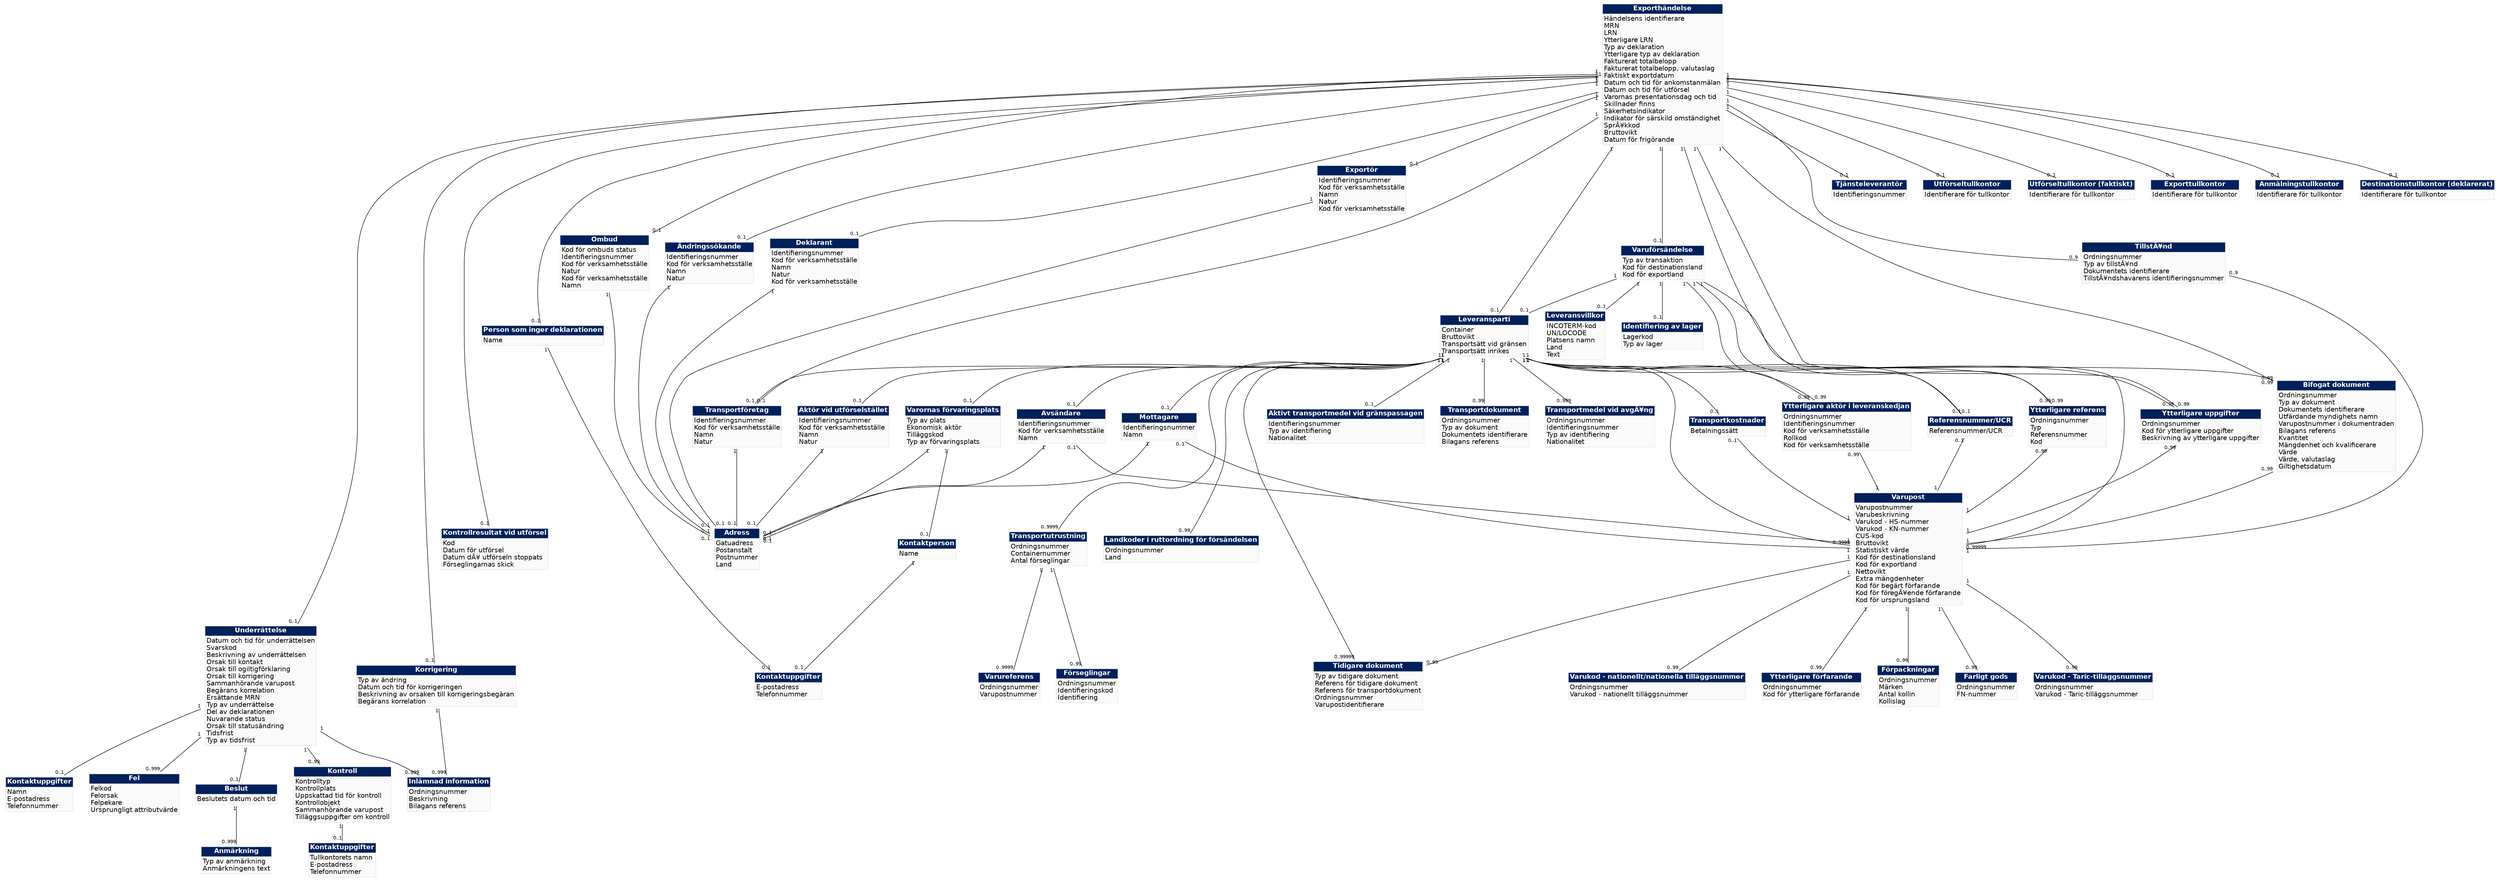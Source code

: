 Graph Export {
	node [shape=plaintext, fontname = "helvetica"];
	edge [fontname = "helvetica"];
	{rank=same "Notification" "Amendment" "Packaging"}
	{rank=same "TransportEquipment" "Itinerary" "ExitControlResult" "GoodsItem"}
	"ExportOperation" [label=<<table border="0" cellspacing="0" cellborder="1" color="#E3E5E9"><tr><td bgcolor="#00205B"><font color="white"><b>Exporthändelse</b></font></td></tr><tr><td bgcolor="#fafafa" align="left">Händelsens identifierare<br align="left"/>MRN<br align="left"/>LRN<br align="left"/>Ytterligare LRN<br align="left"/>Typ av deklaration<br align="left"/>Ytterligare typ av deklaration<br align="left"/>Fakturerat totalbelopp<br align="left"/>Fakturerat totalbelopp, valutaslag<br align="left"/>Faktiskt exportdatum<br align="left"/>Datum och tid för ankomstanmälan<br align="left"/>Datum och tid för utförsel<br align="left"/>Varornas presentationsdag och tid<br align="left"/>Skillnader finns<br align="left"/>Säkerhetsindikator<br align="left"/>Indikator för särskild omständighet<br align="left"/>SprÃ¥kkod<br align="left"/>Bruttovikt<br align="left"/>Datum för frigörande<br align="left"/></td></tr></table>>];
	"Amendment" [label=<<table border="0" cellspacing="0" cellborder="1" color="#E3E5E9"><tr><td bgcolor="#00205B"><font color="white"><b>Korrigering</b></font></td></tr><tr><td bgcolor="#fafafa" align="left">Typ av ändring<br align="left"/>Datum och tid för korrigeringen<br align="left"/>Beskrivning av orsaken till korrigeringsbegäran<br align="left"/>Begärans korrelation<br align="left"/></td></tr></table>>];
	"ProvidedInfo" [label=<<table border="0" cellspacing="0" cellborder="1" color="#E3E5E9"><tr><td bgcolor="#00205B"><font color="white"><b>Inlämnad information</b></font></td></tr><tr><td bgcolor="#fafafa" align="left">Ordningsnummer<br align="left"/>Beskrivning<br align="left"/>Bilagans referens<br align="left"/></td></tr></table>>];
	"Notification" [label=<<table border="0" cellspacing="0" cellborder="1" color="#E3E5E9"><tr><td bgcolor="#00205B"><font color="white"><b>Underrättelse</b></font></td></tr><tr><td bgcolor="#fafafa" align="left">Datum och tid för underrättelsen<br align="left"/>Svarskod<br align="left"/>Beskrivning av underrättelsen<br align="left"/>Orsak till kontakt<br align="left"/>Orsak till ogiltigförklaring<br align="left"/>Orsak till korrigering<br align="left"/>Sammanhörande varupost<br align="left"/>Begärans korrelation<br align="left"/>Ersättande MRN<br align="left"/>Typ av underrättelse<br align="left"/>Del av deklarationen<br align="left"/>Nuvarande status<br align="left"/>Orsak till statusändring<br align="left"/>Tidsfrist<br align="left"/>Typ av tidsfrist<br align="left"/></td></tr></table>>];
	"Agent" [label=<<table border="0" cellspacing="0" cellborder="1" color="#E3E5E9"><tr><td bgcolor="#00205B"><font color="white"><b>Ombud</b></font></td></tr><tr><td bgcolor="#fafafa" align="left">Kod för ombuds status<br align="left"/>Identifieringsnummer<br align="left"/>Kod för verksamhetsställe<br align="left"/>Natur<br align="left"/>Kod för verksamhetsställe<br align="left"/>Namn<br align="left"/></td></tr></table>>];
	"Applicant" [label=<<table border="0" cellspacing="0" cellborder="1" color="#E3E5E9"><tr><td bgcolor="#00205B"><font color="white"><b>Ändringssökande</b></font></td></tr><tr><td bgcolor="#fafafa" align="left">Identifieringsnummer<br align="left"/>Kod för verksamhetsställe<br align="left"/>Namn<br align="left"/>Natur<br align="left"/></td></tr></table>>];
	"Address" [label=<<table border="0" cellspacing="0" cellborder="1" color="#E3E5E9"><tr><td bgcolor="#00205B"><font color="white"><b>Adress</b></font></td></tr><tr><td bgcolor="#fafafa" align="left">Gatuadress<br align="left"/>Postanstalt<br align="left"/>Postnummer<br align="left"/>Land<br align="left"/></td></tr></table>>];
	"Declarant" [label=<<table border="0" cellspacing="0" cellborder="1" color="#E3E5E9"><tr><td bgcolor="#00205B"><font color="white"><b>Deklarant</b></font></td></tr><tr><td bgcolor="#fafafa" align="left">Identifieringsnummer<br align="left"/>Kod för verksamhetsställe<br align="left"/>Namn<br align="left"/>Natur<br align="left"/>Kod för verksamhetsställe<br align="left"/></td></tr></table>>];
	"Exporter" [label=<<table border="0" cellspacing="0" cellborder="1" color="#E3E5E9"><tr><td bgcolor="#00205B"><font color="white"><b>Exportör</b></font></td></tr><tr><td bgcolor="#fafafa" align="left">Identifieringsnummer<br align="left"/>Kod för verksamhetsställe<br align="left"/>Namn<br align="left"/>Natur<br align="left"/>Kod för verksamhetsställe<br align="left"/></td></tr></table>>];
	"ServiceProvider" [label=<<table border="0" cellspacing="0" cellborder="1" color="#E3E5E9"><tr><td bgcolor="#00205B"><font color="white"><b>Tjänsteleverantör</b></font></td></tr><tr><td bgcolor="#fafafa" align="left">Identifieringsnummer<br align="left"/></td></tr></table>>];
	"Submitter" [label=<<table border="0" cellspacing="0" cellborder="1" color="#E3E5E9"><tr><td bgcolor="#00205B"><font color="white"><b>Person som inger deklarationen</b></font></td></tr><tr><td bgcolor="#fafafa" align="left">Name<br align="left"/></td></tr></table>>];
	"Communication" [label=<<table border="0" cellspacing="0" cellborder="1" color="#E3E5E9"><tr><td bgcolor="#00205B"><font color="white"><b>Kontaktuppgifter</b></font></td></tr><tr><td bgcolor="#fafafa" align="left">E-postadress<br align="left"/>Telefonnummer<br align="left"/></td></tr></table>>];
	"SupportingDocument" [label=<<table border="0" cellspacing="0" cellborder="1" color="#E3E5E9"><tr><td bgcolor="#00205B"><font color="white"><b>Bifogat dokument</b></font></td></tr><tr><td bgcolor="#fafafa" align="left">Ordningsnummer<br align="left"/>Typ av dokument<br align="left"/>Dokumentets identifierare<br align="left"/>Utfärdande myndighets namn<br align="left"/>Varupostnummer i dokumentraden<br align="left"/>Bilagans referens<br align="left"/>Kvantitet<br align="left"/>Mängdenhet och kvalificerare<br align="left"/>Värde<br align="left"/>Värde, valutaslag<br align="left"/>Giltighetsdatum<br align="left"/></td></tr></table>>];
	"AdditionalReference" [label=<<table border="0" cellspacing="0" cellborder="1" color="#E3E5E9"><tr><td bgcolor="#00205B"><font color="white"><b>Ytterligare referens</b></font></td></tr><tr><td bgcolor="#fafafa" align="left">Ordningsnummer<br align="left"/>Typ<br align="left"/>Referensnummer<br align="left"/>Kod<br align="left"/></td></tr></table>>];
	"Authorisation" [label=<<table border="0" cellspacing="0" cellborder="1" color="#E3E5E9"><tr><td bgcolor="#00205B"><font color="white"><b>TillstÃ¥nd</b></font></td></tr><tr><td bgcolor="#fafafa" align="left">Ordningsnummer<br align="left"/>Typ av tillstÃ¥nd<br align="left"/>Dokumentets identifierare<br align="left"/>TillstÃ¥ndshavarens identifieringsnummer<br align="left"/></td></tr></table>>];
	"AdditionalInformation" [label=<<table border="0" cellspacing="0" cellborder="1" color="#E3E5E9"><tr><td bgcolor="#00205B"><font color="white"><b>Ytterligare uppgifter</b></font></td></tr><tr><td bgcolor="#fafafa" align="left">Ordningsnummer<br align="left"/>Kod för ytterligare uppgifter<br align="left"/>Beskrivning av ytterligare uppgifter<br align="left"/></td></tr></table>>];
	"Consignment" [label=<<table border="0" cellspacing="0" cellborder="1" color="#E3E5E9"><tr><td bgcolor="#00205B"><font color="white"><b>Leveransparti</b></font></td></tr><tr><td bgcolor="#fafafa" align="left">Container<br align="left"/>Bruttovikt<br align="left"/>Transportsätt vid gränsen<br align="left"/>Transportsätt inrikes<br align="left"/></td></tr></table>>];
	"UCR" [label=<<table border="0" cellspacing="0" cellborder="1" color="#E3E5E9"><tr><td bgcolor="#00205B"><font color="white"><b>Referensnummer/UCR</b></font></td></tr><tr><td bgcolor="#fafafa" align="left">Referensnummer/UCR<br align="left"/></td></tr></table>>];
	"AEOMutualRecognitionParty" [label=<<table border="0" cellspacing="0" cellborder="1" color="#E3E5E9"><tr><td bgcolor="#00205B"><font color="white"><b>Ytterligare aktör i leveranskedjan</b></font></td></tr><tr><td bgcolor="#fafafa" align="left">Ordningsnummer<br align="left"/>Identifieringsnummer<br align="left"/>Kod för verksamhetsställe<br align="left"/>Rollkod<br align="left"/>Kod för verksamhetsställe<br align="left"/></td></tr></table>>];
	"Carrier" [label=<<table border="0" cellspacing="0" cellborder="1" color="#E3E5E9"><tr><td bgcolor="#00205B"><font color="white"><b>Transportföretag</b></font></td></tr><tr><td bgcolor="#fafafa" align="left">Identifieringsnummer<br align="left"/>Kod för verksamhetsställe<br align="left"/>Namn<br align="left"/>Natur<br align="left"/></td></tr></table>>];
	"TraderAtExit" [label=<<table border="0" cellspacing="0" cellborder="1" color="#E3E5E9"><tr><td bgcolor="#00205B"><font color="white"><b>Aktör vid utförselstället</b></font></td></tr><tr><td bgcolor="#fafafa" align="left">Identifieringsnummer<br align="left"/>Kod för verksamhetsställe<br align="left"/>Namn<br align="left"/>Natur<br align="left"/></td></tr></table>>];
	"Consignee" [label=<<table border="0" cellspacing="0" cellborder="1" color="#E3E5E9"><tr><td bgcolor="#00205B"><font color="white"><b>Mottagare</b></font></td></tr><tr><td bgcolor="#fafafa" align="left">Identifieringsnummer<br align="left"/>Namn<br align="left"/></td></tr></table>>];
	"Consignor" [label=<<table border="0" cellspacing="0" cellborder="1" color="#E3E5E9"><tr><td bgcolor="#00205B"><font color="white"><b>Avsändare</b></font></td></tr><tr><td bgcolor="#fafafa" align="left">Identifieringsnummer<br align="left"/>Kod för verksamhetsställe<br align="left"/>Namn<br align="left"/></td></tr></table>>];
	"BorderTransportMeans" [label=<<table border="0" cellspacing="0" cellborder="1" color="#E3E5E9"><tr><td bgcolor="#00205B"><font color="white"><b>Aktivt transportmedel vid gränspassagen</b></font></td></tr><tr><td bgcolor="#fafafa" align="left">Identifieringsnummer<br align="left"/>Typ av identifiering<br align="left"/>Nationalitet<br align="left"/></td></tr></table>>];
	"PreviousDocument" [label=<<table border="0" cellspacing="0" cellborder="1" color="#E3E5E9"><tr><td bgcolor="#00205B"><font color="white"><b>Tidigare dokument</b></font></td></tr><tr><td bgcolor="#fafafa" align="left">Typ av tidigare dokument<br align="left"/>Referens för tidigare dokument<br align="left"/>Referens för transportdokument<br align="left"/>Ordningsnummer<br align="left"/>Varupostidentifierare<br align="left"/></td></tr></table>>];
	"TransportContractDocument" [label=<<table border="0" cellspacing="0" cellborder="1" color="#E3E5E9"><tr><td bgcolor="#00205B"><font color="white"><b>Transportdokument</b></font></td></tr><tr><td bgcolor="#fafafa" align="left">Ordningsnummer<br align="left"/>Typ av dokument<br align="left"/>Dokumentets identifierare<br align="left"/>Bilagans referens<br align="left"/></td></tr></table>>];
	"Freight" [label=<<table border="0" cellspacing="0" cellborder="1" color="#E3E5E9"><tr><td bgcolor="#00205B"><font color="white"><b>Transportkostnader</b></font></td></tr><tr><td bgcolor="#fafafa" align="left">Betalningssätt<br align="left"/></td></tr></table>>];
	"Itinerary" [label=<<table border="0" cellspacing="0" cellborder="1" color="#E3E5E9"><tr><td bgcolor="#00205B"><font color="white"><b>Landkoder i ruttordning för försändelsen</b></font></td></tr><tr><td bgcolor="#fafafa" align="left">Ordningsnummer<br align="left"/>Land<br align="left"/></td></tr></table>>];
	"GoodsLocation" [label=<<table border="0" cellspacing="0" cellborder="1" color="#E3E5E9"><tr><td bgcolor="#00205B"><font color="white"><b>Varornas förvaringsplats</b></font></td></tr><tr><td bgcolor="#fafafa" align="left">Typ av plats<br align="left"/>Ekonomisk aktör<br align="left"/>Tilläggskod<br align="left"/>Typ av förvaringsplats<br align="left"/></td></tr></table>>];
	"LocationContact" [label=<<table border="0" cellspacing="0" cellborder="1" color="#E3E5E9"><tr><td bgcolor="#00205B"><font color="white"><b>Kontaktperson</b></font></td></tr><tr><td bgcolor="#fafafa" align="left">Name<br align="left"/></td></tr></table>>];
	"TransportEquipment" [label=<<table border="0" cellspacing="0" cellborder="1" color="#E3E5E9"><tr><td bgcolor="#00205B"><font color="white"><b>Transportutrustning</b></font></td></tr><tr><td bgcolor="#fafafa" align="left">Ordningsnummer<br align="left"/>Containernummer<br align="left"/>Antal förseglingar<br align="left"/></td></tr></table>>];
	"Seal" [label=<<table border="0" cellspacing="0" cellborder="1" color="#E3E5E9"><tr><td bgcolor="#00205B"><font color="white"><b>Förseglingar</b></font></td></tr><tr><td bgcolor="#fafafa" align="left">Ordningsnummer<br align="left"/>Identifieringskod<br align="left"/>Identifiering<br align="left"/></td></tr></table>>];
	"GoodsReference" [label=<<table border="0" cellspacing="0" cellborder="1" color="#E3E5E9"><tr><td bgcolor="#00205B"><font color="white"><b>Varureferens</b></font></td></tr><tr><td bgcolor="#fafafa" align="left">Ordningsnummer<br align="left"/>Varupostnummer<br align="left"/></td></tr></table>>];
	"GoodsItem" [label=<<table border="0" cellspacing="0" cellborder="1" color="#E3E5E9"><tr><td bgcolor="#00205B"><font color="white"><b>Varupost</b></font></td></tr><tr><td bgcolor="#fafafa" align="left">Varupostnummer<br align="left"/>Varubeskrivning<br align="left"/>Varukod - HS-nummer<br align="left"/>Varukod - KN-nummer<br align="left"/>CUS-kod<br align="left"/>Bruttovikt<br align="left"/>Statistiskt värde<br align="left"/>Kod för destinationsland<br align="left"/>Kod för exportland<br align="left"/>Nettovikt<br align="left"/>Extra mängdenheter<br align="left"/>Kod för begärt förfarande<br align="left"/>Kod för föregÃ¥ende förfarande<br align="left"/>Kod för ursprungsland<br align="left"/></td></tr></table>>];
	"DangerousGoods" [label=<<table border="0" cellspacing="0" cellborder="1" color="#E3E5E9"><tr><td bgcolor="#00205B"><font color="white"><b>Farligt gods</b></font></td></tr><tr><td bgcolor="#fafafa" align="left">Ordningsnummer<br align="left"/>FN-nummer<br align="left"/></td></tr></table>>];
	"Packaging" [label=<<table border="0" cellspacing="0" cellborder="1" color="#E3E5E9"><tr><td bgcolor="#00205B"><font color="white"><b>Förpackningar</b></font></td></tr><tr><td bgcolor="#fafafa" align="left">Ordningsnummer<br align="left"/>Märken<br align="left"/>Antal kollin<br align="left"/>Kollislag<br align="left"/></td></tr></table>>];
	"GoodsShipment" [label=<<table border="0" cellspacing="0" cellborder="1" color="#E3E5E9"><tr><td bgcolor="#00205B"><font color="white"><b>Varuförsändelse</b></font></td></tr><tr><td bgcolor="#fafafa" align="left">Typ av transaktion<br align="left"/>Kod för destinationsland<br align="left"/>Kod för exportland<br align="left"/></td></tr></table>>];
	"DepartureTransportMeans" [label=<<table border="0" cellspacing="0" cellborder="1" color="#E3E5E9"><tr><td bgcolor="#00205B"><font color="white"><b>Transportmedel vid avgÃ¥ng</b></font></td></tr><tr><td bgcolor="#fafafa" align="left">Ordningsnummer<br align="left"/>Identifieringsnummer<br align="left"/>Typ av identifiering<br align="left"/>Nationalitet<br align="left"/></td></tr></table>>];
	"TradeTerms" [label=<<table border="0" cellspacing="0" cellborder="1" color="#E3E5E9"><tr><td bgcolor="#00205B"><font color="white"><b>Leveransvillkor</b></font></td></tr><tr><td bgcolor="#fafafa" align="left">INCOTERM-kod<br align="left"/>UN/LOCODE<br align="left"/>Platsens namn<br align="left"/>Land<br align="left"/>Text<br align="left"/></td></tr></table>>];
	"Warehouse" [label=<<table border="0" cellspacing="0" cellborder="1" color="#E3E5E9"><tr><td bgcolor="#00205B"><font color="white"><b>Identifiering av lager</b></font></td></tr><tr><td bgcolor="#fafafa" align="left">Lagerkod<br align="left"/>Typ av lager<br align="left"/></td></tr></table>>];
	"TaricAdditional" [label=<<table border="0" cellspacing="0" cellborder="1" color="#E3E5E9"><tr><td bgcolor="#00205B"><font color="white"><b>Varukod - Taric-tilläggsnummer</b></font></td></tr><tr><td bgcolor="#fafafa" align="left">Ordningsnummer<br align="left"/>Varukod - Taric-tilläggsnummer<br align="left"/></td></tr></table>>];
	"NationalAdditional" [label=<<table border="0" cellspacing="0" cellborder="1" color="#E3E5E9"><tr><td bgcolor="#00205B"><font color="white"><b>Varukod - nationellt/nationella tilläggsnummer</b></font></td></tr><tr><td bgcolor="#fafafa" align="left">Ordningsnummer<br align="left"/>Varukod - nationellt tilläggsnummer<br align="left"/></td></tr></table>>];
	"AdditionalProcedure" [label=<<table border="0" cellspacing="0" cellborder="1" color="#E3E5E9"><tr><td bgcolor="#00205B"><font color="white"><b>Ytterligare förfarande</b></font></td></tr><tr><td bgcolor="#fafafa" align="left">Ordningsnummer<br align="left"/>Kod för ytterligare förfarande<br align="left"/></td></tr></table>>];
	"ExitOffice" [label=<<table border="0" cellspacing="0" cellborder="1" color="#E3E5E9"><tr><td bgcolor="#00205B"><font color="white"><b>Utförseltullkontor</b></font></td></tr><tr><td bgcolor="#fafafa" align="left">Identifierare för tullkontor<br align="left"/></td></tr></table>>];
	"ExitOfficeActual" [label=<<table border="0" cellspacing="0" cellborder="1" color="#E3E5E9"><tr><td bgcolor="#00205B"><font color="white"><b>Utförseltullkontor (faktiskt)</b></font></td></tr><tr><td bgcolor="#fafafa" align="left">Identifierare för tullkontor<br align="left"/></td></tr></table>>];
	"ExportOffice" [label=<<table border="0" cellspacing="0" cellborder="1" color="#E3E5E9"><tr><td bgcolor="#00205B"><font color="white"><b>Exporttullkontor</b></font></td></tr><tr><td bgcolor="#fafafa" align="left">Identifierare för tullkontor<br align="left"/></td></tr></table>>];
	"PresentationOffice" [label=<<table border="0" cellspacing="0" cellborder="1" color="#E3E5E9"><tr><td bgcolor="#00205B"><font color="white"><b>Anmälningstullkontor</b></font></td></tr><tr><td bgcolor="#fafafa" align="left">Identifierare för tullkontor<br align="left"/></td></tr></table>>];
	"Decision" [label=<<table border="0" cellspacing="0" cellborder="1" color="#E3E5E9"><tr><td bgcolor="#00205B"><font color="white"><b>Beslut</b></font></td></tr><tr><td bgcolor="#fafafa" align="left">Beslutets datum och tid<br align="left"/></td></tr></table>>];
	"Note" [label=<<table border="0" cellspacing="0" cellborder="1" color="#E3E5E9"><tr><td bgcolor="#00205B"><font color="white"><b>Anmärkning</b></font></td></tr><tr><td bgcolor="#fafafa" align="left">Typ av anmärkning<br align="left"/>Anmärkningens text<br align="left"/></td></tr></table>>];
	"Control" [label=<<table border="0" cellspacing="0" cellborder="1" color="#E3E5E9"><tr><td bgcolor="#00205B"><font color="white"><b>Kontroll</b></font></td></tr><tr><td bgcolor="#fafafa" align="left">Kontrolltyp<br align="left"/>Kontrollplats<br align="left"/>Uppskattad tid för kontroll<br align="left"/>Kontrollobjekt<br align="left"/>Sammanhörande varupost<br align="left"/>Tilläggsuppgifter om kontroll<br align="left"/></td></tr></table>>];
	"Contact" [label=<<table border="0" cellspacing="0" cellborder="1" color="#E3E5E9"><tr><td bgcolor="#00205B"><font color="white"><b>Kontaktuppgifter</b></font></td></tr><tr><td bgcolor="#fafafa" align="left">Tullkontorets namn<br align="left"/>E-postadress<br align="left"/>Telefonnummer<br align="left"/></td></tr></table>>];
	"ContactInfo" [label=<<table border="0" cellspacing="0" cellborder="1" color="#E3E5E9"><tr><td bgcolor="#00205B"><font color="white"><b>Kontaktuppgifter</b></font></td></tr><tr><td bgcolor="#fafafa" align="left">Namn<br align="left"/>E-postadress<br align="left"/>Telefonnummer<br align="left"/></td></tr></table>>];
	"Error" [label=<<table border="0" cellspacing="0" cellborder="1" color="#E3E5E9"><tr><td bgcolor="#00205B"><font color="white"><b>Fel</b></font></td></tr><tr><td bgcolor="#fafafa" align="left">Felkod<br align="left"/>Felorsak<br align="left"/>Felpekare<br align="left"/>Ursprungligt attributvärde<br align="left"/></td></tr></table>>];
	"ExitControlResult" [label=<<table border="0" cellspacing="0" cellborder="1" color="#E3E5E9"><tr><td bgcolor="#00205B"><font color="white"><b>Kontrollresultat vid utförsel</b></font></td></tr><tr><td bgcolor="#fafafa" align="left">Kod<br align="left"/>Datum för utförsel<br align="left"/>Datum dÃ¥ utförseln stoppats<br align="left"/>Förseglingarnas skick<br align="left"/></td></tr></table>>];
	"DestinationOfficeDeclared" [label=<<table border="0" cellspacing="0" cellborder="1" color="#E3E5E9"><tr><td bgcolor="#00205B"><font color="white"><b>Destinationstullkontor (deklarerat)</b></font></td></tr><tr><td bgcolor="#fafafa" align="left">Identifierare för tullkontor<br align="left"/></td></tr></table>>];
	"ExportOperation" -- "Amendment" [headlabel="0..1", taillabel="1" fontsize=10]
	"Amendment" -- "ProvidedInfo" [headlabel="0..999", taillabel="1" fontsize=10]
	"ExportOperation" -- "Notification" [headlabel="0..1", taillabel="1" fontsize=10]
	"Notification" -- "ProvidedInfo" [headlabel="0..999", taillabel="1" fontsize=10]
	"ExportOperation" -- "Agent" [headlabel="0..1", taillabel="1" fontsize=10]
	"ExportOperation" -- "Applicant" [headlabel="0..1", taillabel="1" fontsize=10]
	"Applicant" -- "Address" [headlabel="0..1", taillabel="1" fontsize=10]
	"ExportOperation" -- "Declarant" [headlabel="0..1", taillabel="1" fontsize=10]
	"Declarant" -- "Address" [headlabel="0..1", taillabel="1" fontsize=10]
	"ExportOperation" -- "Exporter" [headlabel="0..1", taillabel="1" fontsize=10]
	"Exporter" -- "Address" [headlabel="0..1", taillabel="1" fontsize=10]
	"ExportOperation" -- "ServiceProvider" [headlabel="0..1", taillabel="1" fontsize=10]
	"ExportOperation" -- "Submitter" [headlabel="0..1", taillabel="1" fontsize=10]
	"Submitter" -- "Communication" [headlabel="0..1", taillabel="1" fontsize=10]
	"ExportOperation" -- "SupportingDocument" [headlabel="0..99", taillabel="1" fontsize=10]
	"ExportOperation" -- "AdditionalReference" [headlabel="0..99", taillabel="1" fontsize=10]
	"ExportOperation" -- "Authorisation" [headlabel="0..9", taillabel="1" fontsize=10]
	"ExportOperation" -- "AdditionalInformation" [headlabel="0..99", taillabel="1" fontsize=10]
	"ExportOperation" -- "Consignment" [headlabel="0..1", taillabel="1" fontsize=10]
	"Consignment" -- "UCR" [headlabel="0..1", taillabel="1" fontsize=10]
	"Consignment" -- "AEOMutualRecognitionParty" [headlabel="0..99", taillabel="1" fontsize=10]
	"Consignment" -- "Carrier" [headlabel="0..1", taillabel="1" fontsize=10]
	"Consignment" -- "TraderAtExit" [headlabel="0..1", taillabel="1" fontsize=10]
	"TraderAtExit" -- "Address" [headlabel="0..1", taillabel="1" fontsize=10]
	"Consignment" -- "Consignee" [headlabel="0..1", taillabel="1" fontsize=10]
	"Consignee" -- "Address" [headlabel="0..1", taillabel="1" fontsize=10]
	"Consignment" -- "Consignor" [headlabel="0..1", taillabel="1" fontsize=10]
	"Consignor" -- "Address" [headlabel="0..1", taillabel="1" fontsize=10]
	"Consignment" -- "BorderTransportMeans" [headlabel="0..1", taillabel="1" fontsize=10]
	"Consignment" -- "PreviousDocument" [headlabel="0..99999", taillabel="1" fontsize=10]
	"Consignment" -- "SupportingDocument" [headlabel="0..99", taillabel="1" fontsize=10]
	"Consignment" -- "AdditionalReference" [headlabel="0..99", taillabel="1" fontsize=10]
	"Consignment" -- "TransportContractDocument" [headlabel="0..99", taillabel="1" fontsize=10]
	"Consignment" -- "AdditionalInformation" [headlabel="0..99", taillabel="1" fontsize=10]
	"Consignment" -- "Freight" [headlabel="0..1", taillabel="1" fontsize=10]
	"Consignment" -- "Itinerary" [headlabel="0..99", taillabel="1" fontsize=10]
	"Consignment" -- "GoodsLocation" [headlabel="0..1", taillabel="1" fontsize=10]
	"GoodsLocation" -- "Address" [headlabel="0..1", taillabel="1" fontsize=10]
	"GoodsLocation" -- "LocationContact" [headlabel="0..1", taillabel="1" fontsize=10]
	"LocationContact" -- "Communication" [headlabel="0..1", taillabel="1" fontsize=10]
	"Consignment" -- "TransportEquipment" [headlabel="0..9999", taillabel="1" fontsize=10]
	"TransportEquipment" -- "Seal" [headlabel="0..99", taillabel="1" fontsize=10]
	"TransportEquipment" -- "GoodsReference" [headlabel="0..9999", taillabel="1" fontsize=10]
	"Consignment" -- "GoodsItem" [headlabel="0..9999", taillabel="1" fontsize=10]
	"UCR" -- "GoodsItem" [headlabel="1", taillabel="0..1" fontsize=10]
	"AEOMutualRecognitionParty" -- "GoodsItem" [headlabel="1", taillabel="0..99" fontsize=10]
	"Consignee" -- "GoodsItem" [headlabel="1", taillabel="0..1" fontsize=10]
	"Consignor" -- "GoodsItem" [headlabel="1", taillabel="0..1" fontsize=10]
	"GoodsItem" -- "DangerousGoods" [headlabel="0..99", taillabel="1" fontsize=10]
	"GoodsItem" -- "Packaging" [headlabel="0..99", taillabel="1" fontsize=10]
	"GoodsItem" -- "PreviousDocument" [headlabel="0..99", taillabel="1" fontsize=10]
	"SupportingDocument" -- "GoodsItem" [headlabel="1", taillabel="0..99" fontsize=10]
	"AdditionalReference" -- "GoodsItem" [headlabel="1", taillabel="0..99" fontsize=10]
	"AdditionalInformation" -- "GoodsItem" [headlabel="1", taillabel="0..99" fontsize=10]
	"Freight" -- "GoodsItem" [headlabel="1", taillabel="0..1" fontsize=10]
	"ExportOperation" -- "GoodsShipment" [headlabel="0..1", taillabel="1" fontsize=10]
	"GoodsShipment" -- "AEOMutualRecognitionParty" [headlabel="0..99", taillabel="1" fontsize=10]
	"GoodsShipment" -- "Consignment" [headlabel="0..1", taillabel="1" fontsize=10]
	"Carrier" -- "Address" [headlabel="0..1", taillabel="1" fontsize=10]
	"Consignment" -- "DepartureTransportMeans" [headlabel="0..999", taillabel="1" fontsize=10]
	"GoodsShipment" -- "TradeTerms" [headlabel="0..1", taillabel="1" fontsize=10]
	"GoodsShipment" -- "UCR" [headlabel="0..1", taillabel="1" fontsize=10]
	"GoodsShipment" -- "Warehouse" [headlabel="0..1", taillabel="1" fontsize=10]
	"GoodsShipment" -- "GoodsItem" [headlabel="0..99999", taillabel="1" fontsize=10]
	"GoodsItem" -- "TaricAdditional" [headlabel="0..99", taillabel="1" fontsize=10]
	"GoodsItem" -- "NationalAdditional" [headlabel="0..99", taillabel="1" fontsize=10]
	"GoodsItem" -- "AdditionalProcedure" [headlabel="0..99", taillabel="1" fontsize=10]
	"Authorisation" -- "GoodsItem" [headlabel="1", taillabel="0..9" fontsize=10]
	"ExportOperation" -- "ExitOffice" [headlabel="0..1", taillabel="1" fontsize=10]
	"ExportOperation" -- "ExitOfficeActual" [headlabel="0..1", taillabel="1" fontsize=10]
	"ExportOperation" -- "ExportOffice" [headlabel="0..1", taillabel="1" fontsize=10]
	"ExportOperation" -- "PresentationOffice" [headlabel="0..1", taillabel="1" fontsize=10]
	"Notification" -- "Decision" [headlabel="0..1", taillabel="1" fontsize=10]
	"Decision" -- "Note" [headlabel="0..999", taillabel="1" fontsize=10]
	"Notification" -- "Control" [headlabel="0..99", taillabel="1" fontsize=10]
	"Control" -- "Contact" [headlabel="0..1", taillabel="1" fontsize=10]
	"Notification" -- "ContactInfo" [headlabel="0..1", taillabel="1" fontsize=10]
	"Notification" -- "Error" [headlabel="0..999", taillabel="1" fontsize=10]
	"Agent" -- "Address" [headlabel="0..1", taillabel="1" fontsize=10]
	"ExportOperation" -- "ExitControlResult" [headlabel="0..1", taillabel="1" fontsize=10]
	"ExportOperation" -- "DestinationOfficeDeclared" [headlabel="0..1", taillabel="1" fontsize=10]
	"ExportOperation" -- "Carrier" [headlabel="0..1", taillabel="1" fontsize=10]
	"Exporter" -- "GoodsShipment" [style=invis]
}